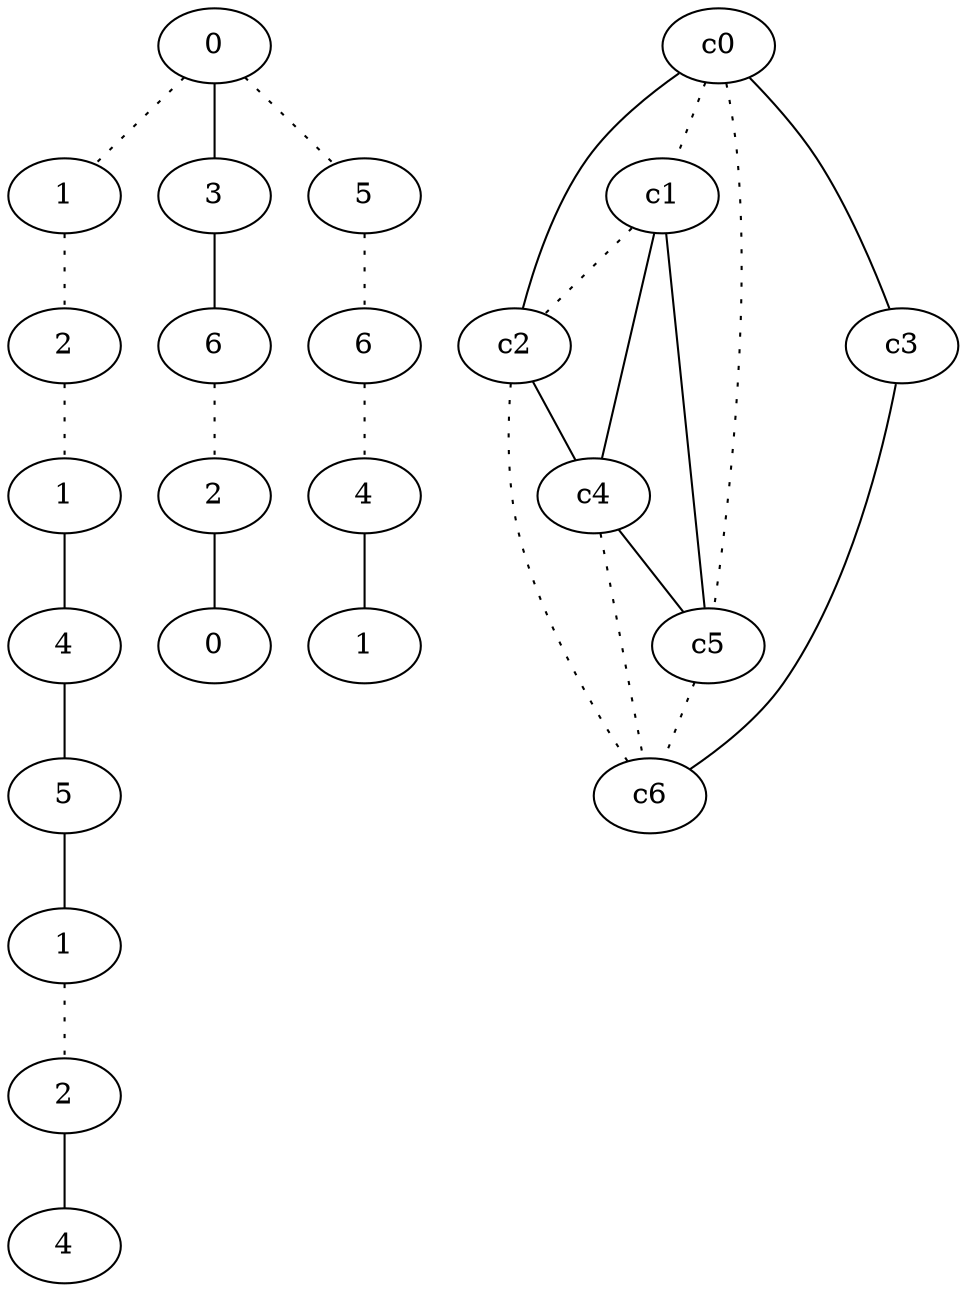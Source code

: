 graph {
a0[label=0];
a1[label=1];
a2[label=2];
a3[label=1];
a4[label=4];
a5[label=5];
a6[label=1];
a7[label=2];
a8[label=4];
a9[label=3];
a10[label=6];
a11[label=2];
a12[label=0];
a13[label=5];
a14[label=6];
a15[label=4];
a16[label=1];
a0 -- a1 [style=dotted];
a0 -- a9;
a0 -- a13 [style=dotted];
a1 -- a2 [style=dotted];
a2 -- a3 [style=dotted];
a3 -- a4;
a4 -- a5;
a5 -- a6;
a6 -- a7 [style=dotted];
a7 -- a8;
a9 -- a10;
a10 -- a11 [style=dotted];
a11 -- a12;
a13 -- a14 [style=dotted];
a14 -- a15 [style=dotted];
a15 -- a16;
c0 -- c1 [style=dotted];
c0 -- c2;
c0 -- c3;
c0 -- c5 [style=dotted];
c1 -- c2 [style=dotted];
c1 -- c4;
c1 -- c5;
c2 -- c4;
c2 -- c6 [style=dotted];
c3 -- c6;
c4 -- c5;
c4 -- c6 [style=dotted];
c5 -- c6 [style=dotted];
}
